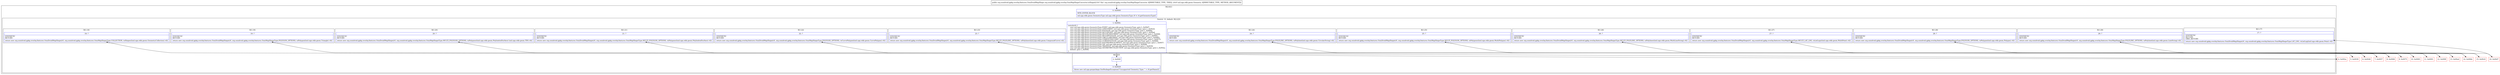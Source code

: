 digraph "CFG fororg.osmdroid.gpkg.overlay.OsmMapShapeConverter.toShape(Lmil\/nga\/wkb\/geom\/Geometry;)Lorg\/osmdroid\/gpkg\/overlay\/features\/OsmDroidMapShape;" {
subgraph cluster_Region_1791036247 {
label = "R(2:0|1)";
node [shape=record,color=blue];
Node_0 [shape=record,label="{0\:\ 0x0000|MTH_ENTER_BLOCK\l|mil.nga.wkb.geom.GeometryType mil.nga.wkb.geom.GeometryType r0 = r4.getGeometryType()\l}"];
subgraph cluster_SwitchRegion_58301798 {
label = "Switch: 13, default: R(2:2|3)";
node [shape=record,color=blue];
Node_1 [shape=record,label="{1\:\ 0x000c|switch(r0) \{\l    case mil.nga.wkb.geom.GeometryType.POINT :mil.nga.wkb.geom.GeometryType: goto L_0x00d7;\l    case mil.nga.wkb.geom.GeometryType.LINESTRING :mil.nga.wkb.geom.GeometryType: goto L_0x00c9;\l    case mil.nga.wkb.geom.GeometryType.POLYGON :mil.nga.wkb.geom.GeometryType: goto L_0x00bb;\l    case mil.nga.wkb.geom.GeometryType.MULTIPOINT :mil.nga.wkb.geom.GeometryType: goto L_0x00ad;\l    case mil.nga.wkb.geom.GeometryType.MULTILINESTRING :mil.nga.wkb.geom.GeometryType: goto L_0x009f;\l    case mil.nga.wkb.geom.GeometryType.MULTIPOLYGON :mil.nga.wkb.geom.GeometryType: goto L_0x0091;\l    case mil.nga.wkb.geom.GeometryType.CIRCULARSTRING :mil.nga.wkb.geom.GeometryType: goto L_0x0083;\l    case mil.nga.wkb.geom.GeometryType.COMPOUNDCURVE :mil.nga.wkb.geom.GeometryType: goto L_0x0075;\l    case mil.nga.wkb.geom.GeometryType.CURVEPOLYGON :mil.nga.wkb.geom.GeometryType: goto L_0x0066;\l    case mil.nga.wkb.geom.GeometryType.POLYHEDRALSURFACE :mil.nga.wkb.geom.GeometryType: goto L_0x0057;\l    case mil.nga.wkb.geom.GeometryType.TIN :mil.nga.wkb.geom.GeometryType: goto L_0x0048;\l    case mil.nga.wkb.geom.GeometryType.TRIANGLE :mil.nga.wkb.geom.GeometryType: goto L_0x0039;\l    case mil.nga.wkb.geom.GeometryType.GEOMETRYCOLLECTION :mil.nga.wkb.geom.GeometryType: goto L_0x002a;\l    default: goto L_0x000f;\l\}\l}"];
subgraph cluster_Region_2071105838 {
label = "R(1:17)";
node [shape=record,color=blue];
Node_17 [shape=record,label="{17\:\ ?|SYNTHETIC\lRETURN\lORIG_RETURN\l|return new org.osmdroid.gpkg.overlay.features.OsmDroidMapShape(r0, org.osmdroid.gpkg.overlay.features.OsmMapShapeType.LAT_LNG, toLatLng((mil.nga.wkb.geom.Point) r4))\l}"];
}
subgraph cluster_Region_998326759 {
label = "R(1:29)";
node [shape=record,color=blue];
Node_29 [shape=record,label="{29\:\ ?|SYNTHETIC\lRETURN\l|return new org.osmdroid.gpkg.overlay.features.OsmDroidMapShape(r0, org.osmdroid.gpkg.overlay.features.OsmMapShapeType.POLYLINE_OPTIONS, toPolyline((mil.nga.wkb.geom.LineString) r4))\l}"];
}
subgraph cluster_Region_1509453427 {
label = "R(1:28)";
node [shape=record,color=blue];
Node_28 [shape=record,label="{28\:\ ?|SYNTHETIC\lRETURN\l|return new org.osmdroid.gpkg.overlay.features.OsmDroidMapShape(r0, org.osmdroid.gpkg.overlay.features.OsmMapShapeType.POLYGON_OPTIONS, toPolygon((mil.nga.wkb.geom.Polygon) r4))\l}"];
}
subgraph cluster_Region_379931271 {
label = "R(1:27)";
node [shape=record,color=blue];
Node_27 [shape=record,label="{27\:\ ?|SYNTHETIC\lRETURN\l|return new org.osmdroid.gpkg.overlay.features.OsmDroidMapShape(r0, org.osmdroid.gpkg.overlay.features.OsmMapShapeType.MULTI_LAT_LNG, toLatLngs((mil.nga.wkb.geom.MultiPoint) r4))\l}"];
}
subgraph cluster_Region_2033275548 {
label = "R(1:26)";
node [shape=record,color=blue];
Node_26 [shape=record,label="{26\:\ ?|SYNTHETIC\lRETURN\l|return new org.osmdroid.gpkg.overlay.features.OsmDroidMapShape(r0, org.osmdroid.gpkg.overlay.features.OsmMapShapeType.MULTI_POLYLINE_OPTIONS, toPolylines((mil.nga.wkb.geom.MultiLineString) r4))\l}"];
}
subgraph cluster_Region_1217309220 {
label = "R(1:25)";
node [shape=record,color=blue];
Node_25 [shape=record,label="{25\:\ ?|SYNTHETIC\lRETURN\l|return new org.osmdroid.gpkg.overlay.features.OsmDroidMapShape(r0, org.osmdroid.gpkg.overlay.features.OsmMapShapeType.MULTI_POLYGON_OPTIONS, toPolygons((mil.nga.wkb.geom.MultiPolygon) r4))\l}"];
}
subgraph cluster_Region_1377820336 {
label = "R(1:24)";
node [shape=record,color=blue];
Node_24 [shape=record,label="{24\:\ ?|SYNTHETIC\lRETURN\l|return new org.osmdroid.gpkg.overlay.features.OsmDroidMapShape(r0, org.osmdroid.gpkg.overlay.features.OsmMapShapeType.POLYLINE_OPTIONS, toPolyline((mil.nga.wkb.geom.CircularString) r4))\l}"];
}
subgraph cluster_Region_1859278598 {
label = "R(1:23)";
node [shape=record,color=blue];
Node_23 [shape=record,label="{23\:\ ?|SYNTHETIC\lRETURN\l|return new org.osmdroid.gpkg.overlay.features.OsmDroidMapShape(r0, org.osmdroid.gpkg.overlay.features.OsmMapShapeType.MULTI_POLYLINE_OPTIONS, toPolylines((mil.nga.wkb.geom.CompoundCurve) r4))\l}"];
}
subgraph cluster_Region_495209970 {
label = "R(1:22)";
node [shape=record,color=blue];
Node_22 [shape=record,label="{22\:\ ?|SYNTHETIC\lRETURN\l|return new org.osmdroid.gpkg.overlay.features.OsmDroidMapShape(r0, org.osmdroid.gpkg.overlay.features.OsmMapShapeType.POLYGON_OPTIONS, toCurvePolygon((mil.nga.wkb.geom.CurvePolygon) r4))\l}"];
}
subgraph cluster_Region_543558636 {
label = "R(1:21)";
node [shape=record,color=blue];
Node_21 [shape=record,label="{21\:\ ?|SYNTHETIC\lRETURN\l|return new org.osmdroid.gpkg.overlay.features.OsmDroidMapShape(r0, org.osmdroid.gpkg.overlay.features.OsmMapShapeType.MULTI_POLYGON_OPTIONS, toPolygons((mil.nga.wkb.geom.PolyhedralSurface) r4))\l}"];
}
subgraph cluster_Region_203467534 {
label = "R(1:20)";
node [shape=record,color=blue];
Node_20 [shape=record,label="{20\:\ ?|SYNTHETIC\lRETURN\l|return new org.osmdroid.gpkg.overlay.features.OsmDroidMapShape(r0, org.osmdroid.gpkg.overlay.features.OsmMapShapeType.MULTI_POLYGON_OPTIONS, toPolygons((mil.nga.wkb.geom.PolyhedralSurface) (mil.nga.wkb.geom.TIN) r4))\l}"];
}
subgraph cluster_Region_1891018731 {
label = "R(1:19)";
node [shape=record,color=blue];
Node_19 [shape=record,label="{19\:\ ?|SYNTHETIC\lRETURN\l|return new org.osmdroid.gpkg.overlay.features.OsmDroidMapShape(r0, org.osmdroid.gpkg.overlay.features.OsmMapShapeType.POLYGON_OPTIONS, toPolygon((mil.nga.wkb.geom.Triangle) r4))\l}"];
}
subgraph cluster_Region_1340248018 {
label = "R(1:18)";
node [shape=record,color=blue];
Node_18 [shape=record,label="{18\:\ ?|SYNTHETIC\lRETURN\l|return new org.osmdroid.gpkg.overlay.features.OsmDroidMapShape(r0, org.osmdroid.gpkg.overlay.features.OsmMapShapeType.COLLECTION, toShapes((mil.nga.wkb.geom.GeometryCollection) r4))\l}"];
}
subgraph cluster_Region_1598805161 {
label = "R(2:2|3)";
node [shape=record,color=blue];
Node_2 [shape=record,label="{2\:\ 0x000f}"];
Node_3 [shape=record,label="{3\:\ 0x0029|throw new mil.nga.geopackage.GeoPackageException(\"Unsupported Geometry Type: \" + r0.getName())\l}"];
}
}
}
Node_4 [shape=record,color=red,label="{4\:\ 0x002a}"];
Node_5 [shape=record,color=red,label="{5\:\ 0x0039}"];
Node_6 [shape=record,color=red,label="{6\:\ 0x0048}"];
Node_7 [shape=record,color=red,label="{7\:\ 0x0057}"];
Node_8 [shape=record,color=red,label="{8\:\ 0x0066}"];
Node_9 [shape=record,color=red,label="{9\:\ 0x0075}"];
Node_10 [shape=record,color=red,label="{10\:\ 0x0083}"];
Node_11 [shape=record,color=red,label="{11\:\ 0x0091}"];
Node_12 [shape=record,color=red,label="{12\:\ 0x009f}"];
Node_13 [shape=record,color=red,label="{13\:\ 0x00ad}"];
Node_14 [shape=record,color=red,label="{14\:\ 0x00bb}"];
Node_15 [shape=record,color=red,label="{15\:\ 0x00c9}"];
Node_16 [shape=record,color=red,label="{16\:\ 0x00d7}"];
MethodNode[shape=record,label="{public org.osmdroid.gpkg.overlay.features.OsmDroidMapShape org.osmdroid.gpkg.overlay.OsmMapShapeConverter.toShape((r3v0 'this' org.osmdroid.gpkg.overlay.OsmMapShapeConverter A[IMMUTABLE_TYPE, THIS]), (r4v0 mil.nga.wkb.geom.Geometry A[IMMUTABLE_TYPE, METHOD_ARGUMENT])) }"];
MethodNode -> Node_0;
Node_0 -> Node_1;
Node_1 -> Node_2;
Node_1 -> Node_4;
Node_1 -> Node_5;
Node_1 -> Node_6;
Node_1 -> Node_7;
Node_1 -> Node_8;
Node_1 -> Node_9;
Node_1 -> Node_10;
Node_1 -> Node_11;
Node_1 -> Node_12;
Node_1 -> Node_13;
Node_1 -> Node_14;
Node_1 -> Node_15;
Node_1 -> Node_16;
Node_2 -> Node_3;
Node_4 -> Node_18;
Node_5 -> Node_19;
Node_6 -> Node_20;
Node_7 -> Node_21;
Node_8 -> Node_22;
Node_9 -> Node_23;
Node_10 -> Node_24;
Node_11 -> Node_25;
Node_12 -> Node_26;
Node_13 -> Node_27;
Node_14 -> Node_28;
Node_15 -> Node_29;
Node_16 -> Node_17;
}


